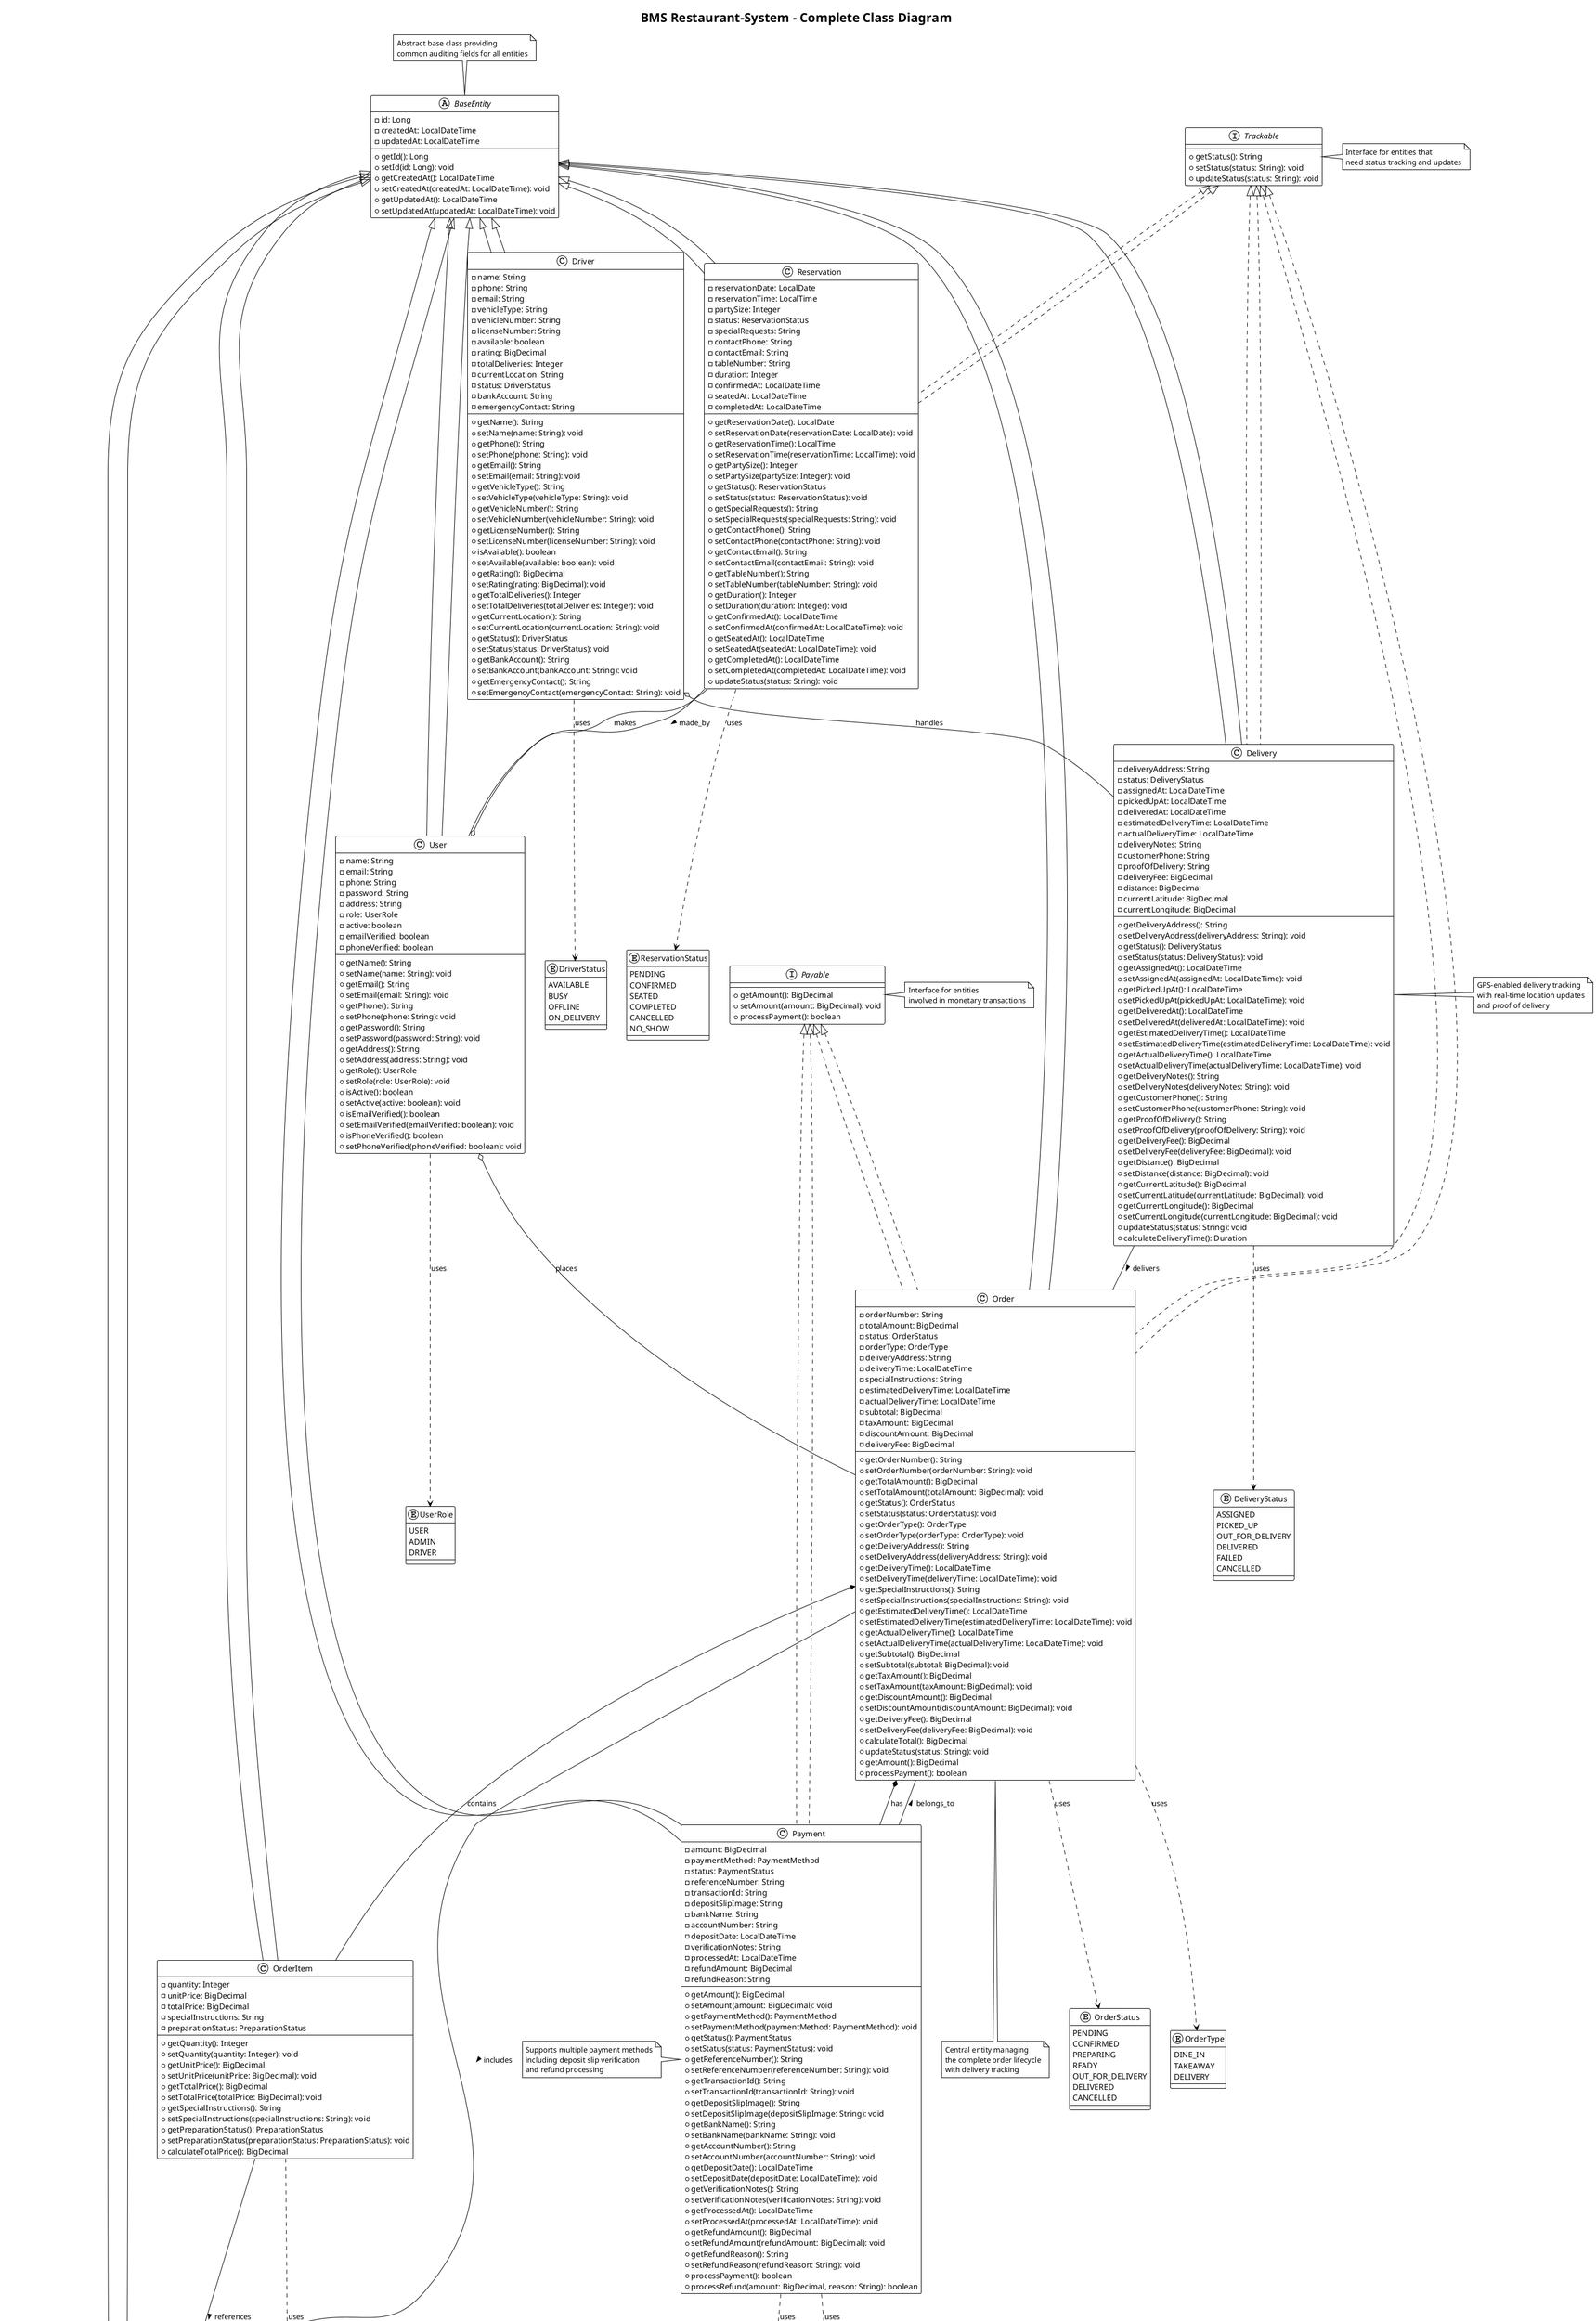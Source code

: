 @startuml Restaurant_System_Class_Diagram
!theme plain
title BMS Restaurant-System - Complete Class Diagram

' Abstract Base Class
abstract class BaseEntity {
    -id: Long
    -createdAt: LocalDateTime
    -updatedAt: LocalDateTime
    +getId(): Long
    +setId(id: Long): void
    +getCreatedAt(): LocalDateTime
    +setCreatedAt(createdAt: LocalDateTime): void
    +getUpdatedAt(): LocalDateTime
    +setUpdatedAt(updatedAt: LocalDateTime): void
}

' Interfaces
interface Trackable {
    +getStatus(): String
    +setStatus(status: String): void
    +updateStatus(status: String): void
}

interface Payable {
    +getAmount(): BigDecimal
    +setAmount(amount: BigDecimal): void
    +processPayment(): boolean
}

' User Entity
class User extends BaseEntity {
    -name: String
    -email: String
    -phone: String
    -password: String
    -address: String
    -role: UserRole
    -active: boolean
    -emailVerified: boolean
    -phoneVerified: boolean
    +getName(): String
    +setName(name: String): void
    +getEmail(): String
    +setEmail(email: String): void
    +getPhone(): String
    +setPhone(phone: String): void
    +getPassword(): String
    +setPassword(password: String): void
    +getAddress(): String
    +setAddress(address: String): void
    +getRole(): UserRole
    +setRole(role: UserRole): void
    +isActive(): boolean
    +setActive(active: boolean): void
    +isEmailVerified(): boolean
    +setEmailVerified(emailVerified: boolean): void
    +isPhoneVerified(): boolean
    +setPhoneVerified(phoneVerified: boolean): void
}

' Menu Entity
class Menu extends BaseEntity {
    -name: String
    -description: String
    -price: BigDecimal
    -category: MenuCategory
    -imageUrl: String
    -available: boolean
    -discountPrice: BigDecimal
    -preparationTime: Integer
    -calories: Integer
    -allergens: String
    -spiceLevel: SpiceLevel
    -minOrderQuantity: Integer
    -maxOrderQuantity: Integer
    -isVegetarian: boolean
    -isVegan: boolean
    -isGlutenFree: boolean
    +getName(): String
    +setName(name: String): void
    +getDescription(): String
    +setDescription(description: String): void
    +getPrice(): BigDecimal
    +setPrice(price: BigDecimal): void
    +getCategory(): MenuCategory
    +setCategory(category: MenuCategory): void
    +getImageUrl(): String
    +setImageUrl(imageUrl: String): void
    +isAvailable(): boolean
    +setAvailable(available: boolean): void
    +getDiscountPrice(): BigDecimal
    +setDiscountPrice(discountPrice: BigDecimal): void
    +getPreparationTime(): Integer
    +setPreparationTime(preparationTime: Integer): void
    +getCalories(): Integer
    +setCalories(calories: Integer): void
    +getAllergens(): String
    +setAllergens(allergens: String): void
    +getSpiceLevel(): SpiceLevel
    +setSpiceLevel(spiceLevel: SpiceLevel): void
    +getMinOrderQuantity(): Integer
    +setMinOrderQuantity(minOrderQuantity: Integer): void
    +getMaxOrderQuantity(): Integer
    +setMaxOrderQuantity(maxOrderQuantity: Integer): void
    +isVegetarian(): boolean
    +setVegetarian(vegetarian: boolean): void
    +isVegan(): boolean
    +setVegan(vegan: boolean): void
    +isGlutenFree(): boolean
    +setGlutenFree(glutenFree: boolean): void
}

' Order Entity
class Order extends BaseEntity implements Trackable, Payable {
    -orderNumber: String
    -totalAmount: BigDecimal
    -status: OrderStatus
    -orderType: OrderType
    -deliveryAddress: String
    -deliveryTime: LocalDateTime
    -specialInstructions: String
    -estimatedDeliveryTime: LocalDateTime
    -actualDeliveryTime: LocalDateTime
    -subtotal: BigDecimal
    -taxAmount: BigDecimal
    -discountAmount: BigDecimal
    -deliveryFee: BigDecimal
    +getOrderNumber(): String
    +setOrderNumber(orderNumber: String): void
    +getTotalAmount(): BigDecimal
    +setTotalAmount(totalAmount: BigDecimal): void
    +getStatus(): OrderStatus
    +setStatus(status: OrderStatus): void
    +getOrderType(): OrderType
    +setOrderType(orderType: OrderType): void
    +getDeliveryAddress(): String
    +setDeliveryAddress(deliveryAddress: String): void
    +getDeliveryTime(): LocalDateTime
    +setDeliveryTime(deliveryTime: LocalDateTime): void
    +getSpecialInstructions(): String
    +setSpecialInstructions(specialInstructions: String): void
    +getEstimatedDeliveryTime(): LocalDateTime
    +setEstimatedDeliveryTime(estimatedDeliveryTime: LocalDateTime): void
    +getActualDeliveryTime(): LocalDateTime
    +setActualDeliveryTime(actualDeliveryTime: LocalDateTime): void
    +getSubtotal(): BigDecimal
    +setSubtotal(subtotal: BigDecimal): void
    +getTaxAmount(): BigDecimal
    +setTaxAmount(taxAmount: BigDecimal): void
    +getDiscountAmount(): BigDecimal
    +setDiscountAmount(discountAmount: BigDecimal): void
    +getDeliveryFee(): BigDecimal
    +setDeliveryFee(deliveryFee: BigDecimal): void
    +calculateTotal(): BigDecimal
    +updateStatus(status: String): void
    +getAmount(): BigDecimal
    +processPayment(): boolean
}

' OrderItem Entity
class OrderItem extends BaseEntity {
    -quantity: Integer
    -unitPrice: BigDecimal
    -totalPrice: BigDecimal
    -specialInstructions: String
    -preparationStatus: PreparationStatus
    +getQuantity(): Integer
    +setQuantity(quantity: Integer): void
    +getUnitPrice(): BigDecimal
    +setUnitPrice(unitPrice: BigDecimal): void
    +getTotalPrice(): BigDecimal
    +setTotalPrice(totalPrice: BigDecimal): void
    +getSpecialInstructions(): String
    +setSpecialInstructions(specialInstructions: String): void
    +getPreparationStatus(): PreparationStatus
    +setPreparationStatus(preparationStatus: PreparationStatus): void
    +calculateTotalPrice(): BigDecimal
}

' Payment Entity
class Payment extends BaseEntity implements Payable {
    -amount: BigDecimal
    -paymentMethod: PaymentMethod
    -status: PaymentStatus
    -referenceNumber: String
    -transactionId: String
    -depositSlipImage: String
    -bankName: String
    -accountNumber: String
    -depositDate: LocalDateTime
    -verificationNotes: String
    -processedAt: LocalDateTime
    -refundAmount: BigDecimal
    -refundReason: String
    +getAmount(): BigDecimal
    +setAmount(amount: BigDecimal): void
    +getPaymentMethod(): PaymentMethod
    +setPaymentMethod(paymentMethod: PaymentMethod): void
    +getStatus(): PaymentStatus
    +setStatus(status: PaymentStatus): void
    +getReferenceNumber(): String
    +setReferenceNumber(referenceNumber: String): void
    +getTransactionId(): String
    +setTransactionId(transactionId: String): void
    +getDepositSlipImage(): String
    +setDepositSlipImage(depositSlipImage: String): void
    +getBankName(): String
    +setBankName(bankName: String): void
    +getAccountNumber(): String
    +setAccountNumber(accountNumber: String): void
    +getDepositDate(): LocalDateTime
    +setDepositDate(depositDate: LocalDateTime): void
    +getVerificationNotes(): String
    +setVerificationNotes(verificationNotes: String): void
    +getProcessedAt(): LocalDateTime
    +setProcessedAt(processedAt: LocalDateTime): void
    +getRefundAmount(): BigDecimal
    +setRefundAmount(refundAmount: BigDecimal): void
    +getRefundReason(): String
    +setRefundReason(refundReason: String): void
    +processPayment(): boolean
    +processRefund(amount: BigDecimal, reason: String): boolean
}

' Reservation Entity
class Reservation extends BaseEntity implements Trackable {
    -reservationDate: LocalDate
    -reservationTime: LocalTime
    -partySize: Integer
    -status: ReservationStatus
    -specialRequests: String
    -contactPhone: String
    -contactEmail: String
    -tableNumber: String
    -duration: Integer
    -confirmedAt: LocalDateTime
    -seatedAt: LocalDateTime
    -completedAt: LocalDateTime
    +getReservationDate(): LocalDate
    +setReservationDate(reservationDate: LocalDate): void
    +getReservationTime(): LocalTime
    +setReservationTime(reservationTime: LocalTime): void
    +getPartySize(): Integer
    +setPartySize(partySize: Integer): void
    +getStatus(): ReservationStatus
    +setStatus(status: ReservationStatus): void
    +getSpecialRequests(): String
    +setSpecialRequests(specialRequests: String): void
    +getContactPhone(): String
    +setContactPhone(contactPhone: String): void
    +getContactEmail(): String
    +setContactEmail(contactEmail: String): void
    +getTableNumber(): String
    +setTableNumber(tableNumber: String): void
    +getDuration(): Integer
    +setDuration(duration: Integer): void
    +getConfirmedAt(): LocalDateTime
    +setConfirmedAt(confirmedAt: LocalDateTime): void
    +getSeatedAt(): LocalDateTime
    +setSeatedAt(seatedAt: LocalDateTime): void
    +getCompletedAt(): LocalDateTime
    +setCompletedAt(completedAt: LocalDateTime): void
    +updateStatus(status: String): void
}

' Driver Entity
class Driver extends BaseEntity {
    -name: String
    -phone: String
    -email: String
    -vehicleType: String
    -vehicleNumber: String
    -licenseNumber: String
    -available: boolean
    -rating: BigDecimal
    -totalDeliveries: Integer
    -currentLocation: String
    -status: DriverStatus
    -bankAccount: String
    -emergencyContact: String
    +getName(): String
    +setName(name: String): void
    +getPhone(): String
    +setPhone(phone: String): void
    +getEmail(): String
    +setEmail(email: String): void
    +getVehicleType(): String
    +setVehicleType(vehicleType: String): void
    +getVehicleNumber(): String
    +setVehicleNumber(vehicleNumber: String): void
    +getLicenseNumber(): String
    +setLicenseNumber(licenseNumber: String): void
    +isAvailable(): boolean
    +setAvailable(available: boolean): void
    +getRating(): BigDecimal
    +setRating(rating: BigDecimal): void
    +getTotalDeliveries(): Integer
    +setTotalDeliveries(totalDeliveries: Integer): void
    +getCurrentLocation(): String
    +setCurrentLocation(currentLocation: String): void
    +getStatus(): DriverStatus
    +setStatus(status: DriverStatus): void
    +getBankAccount(): String
    +setBankAccount(bankAccount: String): void
    +getEmergencyContact(): String
    +setEmergencyContact(emergencyContact: String): void
}

' Delivery Entity
class Delivery extends BaseEntity implements Trackable {
    -deliveryAddress: String
    -status: DeliveryStatus
    -assignedAt: LocalDateTime
    -pickedUpAt: LocalDateTime
    -deliveredAt: LocalDateTime
    -estimatedDeliveryTime: LocalDateTime
    -actualDeliveryTime: LocalDateTime
    -deliveryNotes: String
    -customerPhone: String
    -proofOfDelivery: String
    -deliveryFee: BigDecimal
    -distance: BigDecimal
    -currentLatitude: BigDecimal
    -currentLongitude: BigDecimal
    +getDeliveryAddress(): String
    +setDeliveryAddress(deliveryAddress: String): void
    +getStatus(): DeliveryStatus
    +setStatus(status: DeliveryStatus): void
    +getAssignedAt(): LocalDateTime
    +setAssignedAt(assignedAt: LocalDateTime): void
    +getPickedUpAt(): LocalDateTime
    +setPickedUpAt(pickedUpAt: LocalDateTime): void
    +getDeliveredAt(): LocalDateTime
    +setDeliveredAt(deliveredAt: LocalDateTime): void
    +getEstimatedDeliveryTime(): LocalDateTime
    +setEstimatedDeliveryTime(estimatedDeliveryTime: LocalDateTime): void
    +getActualDeliveryTime(): LocalDateTime
    +setActualDeliveryTime(actualDeliveryTime: LocalDateTime): void
    +getDeliveryNotes(): String
    +setDeliveryNotes(deliveryNotes: String): void
    +getCustomerPhone(): String
    +setCustomerPhone(customerPhone: String): void
    +getProofOfDelivery(): String
    +setProofOfDelivery(proofOfDelivery: String): void
    +getDeliveryFee(): BigDecimal
    +setDeliveryFee(deliveryFee: BigDecimal): void
    +getDistance(): BigDecimal
    +setDistance(distance: BigDecimal): void
    +getCurrentLatitude(): BigDecimal
    +setCurrentLatitude(currentLatitude: BigDecimal): void
    +getCurrentLongitude(): BigDecimal
    +setCurrentLongitude(currentLongitude: BigDecimal): void
    +updateStatus(status: String): void
    +calculateDeliveryTime(): Duration
}

' Enumerations
enum UserRole {
    USER
    ADMIN
    DRIVER
}

enum MenuCategory {
    APPETIZER
    MAIN_COURSE
    DESSERT
    BEVERAGE
    SIDE_DISH
}

enum SpiceLevel {
    MILD
    MEDIUM
    HOT
    EXTRA_HOT
}

enum OrderStatus {
    PENDING
    CONFIRMED
    PREPARING
    READY
    OUT_FOR_DELIVERY
    DELIVERED
    CANCELLED
}

enum OrderType {
    DINE_IN
    TAKEAWAY
    DELIVERY
}

enum PreparationStatus {
    PENDING
    STARTED
    COMPLETED
}

enum PaymentStatus {
    PENDING
    COMPLETED
    FAILED
    REFUNDED
    CANCELLED
}

enum PaymentMethod {
    CASH
    CARD
    DEPOSIT_SLIP
}

enum ReservationStatus {
    PENDING
    CONFIRMED
    SEATED
    COMPLETED
    CANCELLED
    NO_SHOW
}

enum DeliveryStatus {
    ASSIGNED
    PICKED_UP
    OUT_FOR_DELIVERY
    DELIVERED
    FAILED
    CANCELLED
}

enum DriverStatus {
    AVAILABLE
    BUSY
    OFFLINE
    ON_DELIVERY
}

' Inheritance Relationships
BaseEntity <|-- User
BaseEntity <|-- Menu
BaseEntity <|-- Order
BaseEntity <|-- OrderItem
BaseEntity <|-- Payment
BaseEntity <|-- Reservation
BaseEntity <|-- Driver
BaseEntity <|-- Delivery

' Interface Implementations
Trackable <|.. Order
Payable <|.. Order
Payable <|.. Payment
Trackable <|.. Delivery
Trackable <|.. Reservation

' Composition Relationships (Strong ownership)
Order *-- OrderItem : contains
Order *-- Payment : has

' Aggregation Relationships (Weak ownership)
User o-- Order : places
User o-- Reservation : makes
Driver o-- Delivery : handles

' Association Relationships
Order -- Menu : includes >
OrderItem -- Menu : references >
Delivery -- Order : delivers >
Reservation -- User : made_by >
Payment -- Order : belongs_to >

' Dependency Relationships
User ..> UserRole : uses
Menu ..> MenuCategory : uses
Menu ..> SpiceLevel : uses
Order ..> OrderStatus : uses
Order ..> OrderType : uses
OrderItem ..> PreparationStatus : uses
Payment ..> PaymentStatus : uses
Payment ..> PaymentMethod : uses
Reservation ..> ReservationStatus : uses
Delivery ..> DeliveryStatus : uses
Driver ..> DriverStatus : uses

note top of BaseEntity
  Abstract base class providing
  common auditing fields for all entities
end note

note right of Trackable
  Interface for entities that
  need status tracking and updates
end note

note right of Payable
  Interface for entities
  involved in monetary transactions
end note

note bottom of Order
  Central entity managing
  the complete order lifecycle
  with delivery tracking
end note

note left of Payment
  Supports multiple payment methods
  including deposit slip verification
  and refund processing
end note

note right of Delivery
  GPS-enabled delivery tracking
  with real-time location updates
  and proof of delivery
end note

@enduml